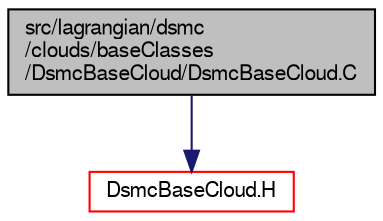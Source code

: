 digraph "src/lagrangian/dsmc/clouds/baseClasses/DsmcBaseCloud/DsmcBaseCloud.C"
{
  bgcolor="transparent";
  edge [fontname="FreeSans",fontsize="10",labelfontname="FreeSans",labelfontsize="10"];
  node [fontname="FreeSans",fontsize="10",shape=record];
  Node0 [label="src/lagrangian/dsmc\l/clouds/baseClasses\l/DsmcBaseCloud/DsmcBaseCloud.C",height=0.2,width=0.4,color="black", fillcolor="grey75", style="filled", fontcolor="black"];
  Node0 -> Node1 [color="midnightblue",fontsize="10",style="solid",fontname="FreeSans"];
  Node1 [label="DsmcBaseCloud.H",height=0.2,width=0.4,color="red",URL="$a05018.html"];
}
